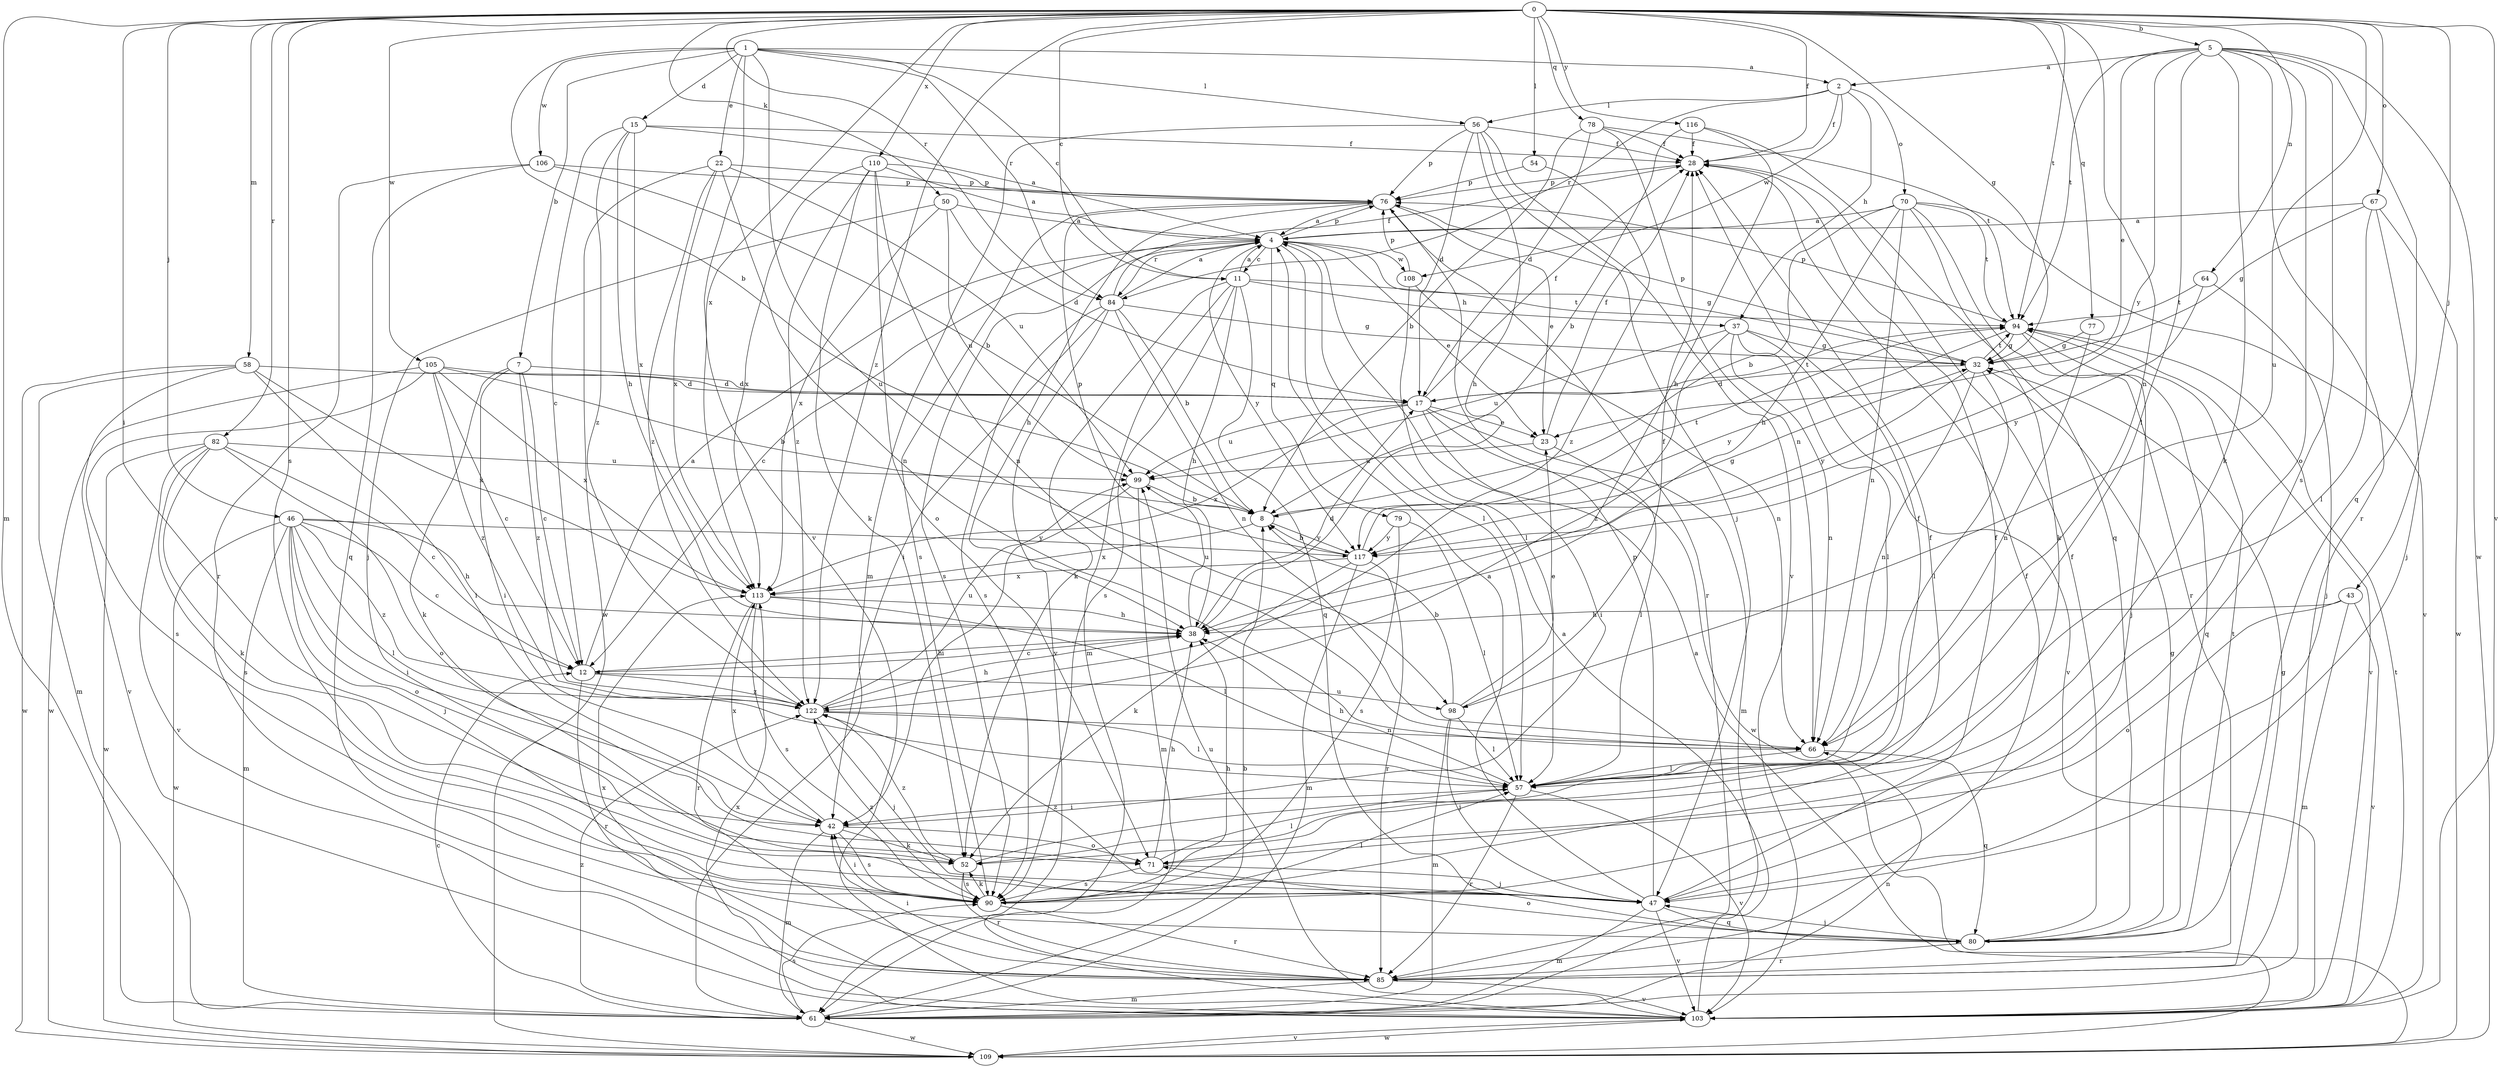 strict digraph  {
0;
1;
2;
4;
5;
7;
8;
11;
12;
15;
17;
22;
23;
28;
32;
37;
38;
42;
43;
46;
47;
50;
52;
54;
56;
57;
58;
61;
64;
66;
67;
70;
71;
76;
77;
78;
79;
80;
82;
84;
85;
90;
94;
98;
99;
103;
105;
106;
108;
109;
110;
113;
116;
117;
122;
0 -> 5  [label=b];
0 -> 11  [label=c];
0 -> 28  [label=f];
0 -> 32  [label=g];
0 -> 42  [label=i];
0 -> 43  [label=j];
0 -> 46  [label=j];
0 -> 50  [label=k];
0 -> 54  [label=l];
0 -> 58  [label=m];
0 -> 61  [label=m];
0 -> 64  [label=n];
0 -> 66  [label=n];
0 -> 67  [label=o];
0 -> 77  [label=q];
0 -> 78  [label=q];
0 -> 82  [label=r];
0 -> 84  [label=r];
0 -> 90  [label=s];
0 -> 94  [label=t];
0 -> 98  [label=u];
0 -> 103  [label=v];
0 -> 105  [label=w];
0 -> 110  [label=x];
0 -> 113  [label=x];
0 -> 116  [label=y];
0 -> 122  [label=z];
1 -> 2  [label=a];
1 -> 7  [label=b];
1 -> 8  [label=b];
1 -> 11  [label=c];
1 -> 15  [label=d];
1 -> 22  [label=e];
1 -> 56  [label=l];
1 -> 84  [label=r];
1 -> 98  [label=u];
1 -> 103  [label=v];
1 -> 106  [label=w];
2 -> 28  [label=f];
2 -> 37  [label=h];
2 -> 56  [label=l];
2 -> 70  [label=o];
2 -> 84  [label=r];
2 -> 108  [label=w];
4 -> 11  [label=c];
4 -> 12  [label=c];
4 -> 23  [label=e];
4 -> 32  [label=g];
4 -> 57  [label=l];
4 -> 76  [label=p];
4 -> 79  [label=q];
4 -> 84  [label=r];
4 -> 90  [label=s];
4 -> 108  [label=w];
4 -> 117  [label=y];
5 -> 2  [label=a];
5 -> 23  [label=e];
5 -> 52  [label=k];
5 -> 57  [label=l];
5 -> 71  [label=o];
5 -> 80  [label=q];
5 -> 85  [label=r];
5 -> 90  [label=s];
5 -> 94  [label=t];
5 -> 109  [label=w];
5 -> 117  [label=y];
7 -> 12  [label=c];
7 -> 17  [label=d];
7 -> 42  [label=i];
7 -> 52  [label=k];
7 -> 122  [label=z];
8 -> 94  [label=t];
8 -> 113  [label=x];
8 -> 117  [label=y];
11 -> 4  [label=a];
11 -> 37  [label=h];
11 -> 38  [label=h];
11 -> 52  [label=k];
11 -> 61  [label=m];
11 -> 80  [label=q];
11 -> 90  [label=s];
11 -> 94  [label=t];
12 -> 4  [label=a];
12 -> 38  [label=h];
12 -> 85  [label=r];
12 -> 98  [label=u];
12 -> 122  [label=z];
15 -> 4  [label=a];
15 -> 12  [label=c];
15 -> 28  [label=f];
15 -> 38  [label=h];
15 -> 113  [label=x];
15 -> 122  [label=z];
17 -> 23  [label=e];
17 -> 28  [label=f];
17 -> 42  [label=i];
17 -> 61  [label=m];
17 -> 94  [label=t];
17 -> 99  [label=u];
17 -> 109  [label=w];
17 -> 113  [label=x];
22 -> 66  [label=n];
22 -> 76  [label=p];
22 -> 99  [label=u];
22 -> 109  [label=w];
22 -> 113  [label=x];
22 -> 122  [label=z];
23 -> 28  [label=f];
23 -> 57  [label=l];
23 -> 99  [label=u];
28 -> 76  [label=p];
32 -> 17  [label=d];
32 -> 57  [label=l];
32 -> 66  [label=n];
32 -> 76  [label=p];
32 -> 94  [label=t];
32 -> 117  [label=y];
37 -> 32  [label=g];
37 -> 57  [label=l];
37 -> 66  [label=n];
37 -> 99  [label=u];
37 -> 103  [label=v];
37 -> 122  [label=z];
38 -> 12  [label=c];
38 -> 17  [label=d];
38 -> 99  [label=u];
42 -> 52  [label=k];
42 -> 61  [label=m];
42 -> 71  [label=o];
42 -> 90  [label=s];
42 -> 113  [label=x];
43 -> 38  [label=h];
43 -> 61  [label=m];
43 -> 71  [label=o];
43 -> 103  [label=v];
46 -> 12  [label=c];
46 -> 38  [label=h];
46 -> 42  [label=i];
46 -> 47  [label=j];
46 -> 57  [label=l];
46 -> 61  [label=m];
46 -> 71  [label=o];
46 -> 109  [label=w];
46 -> 117  [label=y];
46 -> 122  [label=z];
47 -> 4  [label=a];
47 -> 28  [label=f];
47 -> 61  [label=m];
47 -> 76  [label=p];
47 -> 80  [label=q];
47 -> 103  [label=v];
47 -> 122  [label=z];
50 -> 4  [label=a];
50 -> 17  [label=d];
50 -> 47  [label=j];
50 -> 99  [label=u];
50 -> 113  [label=x];
52 -> 28  [label=f];
52 -> 85  [label=r];
52 -> 90  [label=s];
52 -> 122  [label=z];
54 -> 76  [label=p];
54 -> 122  [label=z];
56 -> 17  [label=d];
56 -> 28  [label=f];
56 -> 38  [label=h];
56 -> 47  [label=j];
56 -> 61  [label=m];
56 -> 76  [label=p];
56 -> 103  [label=v];
57 -> 38  [label=h];
57 -> 42  [label=i];
57 -> 85  [label=r];
57 -> 103  [label=v];
58 -> 17  [label=d];
58 -> 42  [label=i];
58 -> 61  [label=m];
58 -> 103  [label=v];
58 -> 109  [label=w];
58 -> 113  [label=x];
61 -> 8  [label=b];
61 -> 12  [label=c];
61 -> 66  [label=n];
61 -> 90  [label=s];
61 -> 109  [label=w];
61 -> 122  [label=z];
64 -> 47  [label=j];
64 -> 94  [label=t];
64 -> 117  [label=y];
66 -> 57  [label=l];
66 -> 80  [label=q];
67 -> 4  [label=a];
67 -> 32  [label=g];
67 -> 47  [label=j];
67 -> 57  [label=l];
67 -> 109  [label=w];
70 -> 4  [label=a];
70 -> 8  [label=b];
70 -> 38  [label=h];
70 -> 52  [label=k];
70 -> 66  [label=n];
70 -> 85  [label=r];
70 -> 94  [label=t];
70 -> 103  [label=v];
71 -> 38  [label=h];
71 -> 47  [label=j];
71 -> 57  [label=l];
71 -> 90  [label=s];
76 -> 4  [label=a];
76 -> 23  [label=e];
76 -> 38  [label=h];
76 -> 85  [label=r];
76 -> 90  [label=s];
77 -> 32  [label=g];
77 -> 66  [label=n];
78 -> 8  [label=b];
78 -> 17  [label=d];
78 -> 28  [label=f];
78 -> 66  [label=n];
78 -> 94  [label=t];
79 -> 57  [label=l];
79 -> 90  [label=s];
79 -> 117  [label=y];
80 -> 28  [label=f];
80 -> 32  [label=g];
80 -> 47  [label=j];
80 -> 71  [label=o];
80 -> 85  [label=r];
80 -> 94  [label=t];
82 -> 12  [label=c];
82 -> 52  [label=k];
82 -> 71  [label=o];
82 -> 90  [label=s];
82 -> 99  [label=u];
82 -> 103  [label=v];
82 -> 109  [label=w];
84 -> 4  [label=a];
84 -> 8  [label=b];
84 -> 28  [label=f];
84 -> 32  [label=g];
84 -> 42  [label=i];
84 -> 66  [label=n];
84 -> 90  [label=s];
84 -> 103  [label=v];
85 -> 28  [label=f];
85 -> 32  [label=g];
85 -> 42  [label=i];
85 -> 61  [label=m];
85 -> 103  [label=v];
85 -> 113  [label=x];
90 -> 28  [label=f];
90 -> 38  [label=h];
90 -> 42  [label=i];
90 -> 52  [label=k];
90 -> 57  [label=l];
90 -> 85  [label=r];
90 -> 122  [label=z];
94 -> 32  [label=g];
94 -> 47  [label=j];
94 -> 76  [label=p];
94 -> 80  [label=q];
94 -> 103  [label=v];
94 -> 117  [label=y];
98 -> 8  [label=b];
98 -> 23  [label=e];
98 -> 28  [label=f];
98 -> 47  [label=j];
98 -> 57  [label=l];
98 -> 61  [label=m];
99 -> 8  [label=b];
99 -> 42  [label=i];
99 -> 61  [label=m];
103 -> 4  [label=a];
103 -> 94  [label=t];
103 -> 99  [label=u];
103 -> 109  [label=w];
103 -> 113  [label=x];
105 -> 8  [label=b];
105 -> 12  [label=c];
105 -> 17  [label=d];
105 -> 90  [label=s];
105 -> 109  [label=w];
105 -> 113  [label=x];
105 -> 122  [label=z];
106 -> 8  [label=b];
106 -> 76  [label=p];
106 -> 80  [label=q];
106 -> 85  [label=r];
108 -> 57  [label=l];
108 -> 66  [label=n];
108 -> 76  [label=p];
109 -> 4  [label=a];
109 -> 103  [label=v];
110 -> 4  [label=a];
110 -> 52  [label=k];
110 -> 66  [label=n];
110 -> 71  [label=o];
110 -> 76  [label=p];
110 -> 113  [label=x];
110 -> 122  [label=z];
113 -> 38  [label=h];
113 -> 57  [label=l];
113 -> 85  [label=r];
113 -> 90  [label=s];
116 -> 8  [label=b];
116 -> 28  [label=f];
116 -> 38  [label=h];
116 -> 80  [label=q];
117 -> 8  [label=b];
117 -> 32  [label=g];
117 -> 52  [label=k];
117 -> 61  [label=m];
117 -> 76  [label=p];
117 -> 85  [label=r];
117 -> 113  [label=x];
122 -> 38  [label=h];
122 -> 47  [label=j];
122 -> 57  [label=l];
122 -> 66  [label=n];
122 -> 99  [label=u];
}
